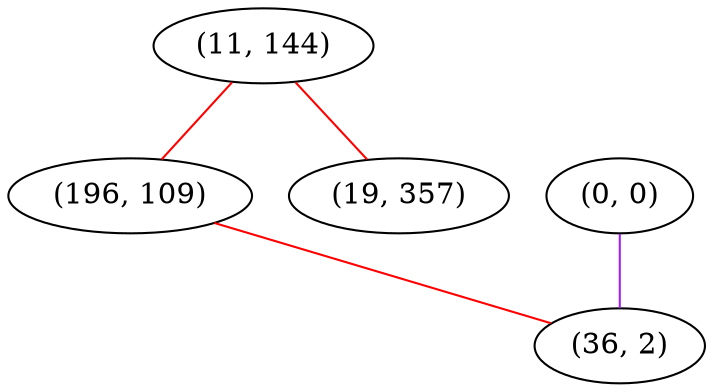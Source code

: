 graph "" {
"(11, 144)";
"(196, 109)";
"(0, 0)";
"(36, 2)";
"(19, 357)";
"(11, 144)" -- "(196, 109)"  [color=red, key=0, weight=1];
"(11, 144)" -- "(19, 357)"  [color=red, key=0, weight=1];
"(196, 109)" -- "(36, 2)"  [color=red, key=0, weight=1];
"(0, 0)" -- "(36, 2)"  [color=purple, key=0, weight=4];
}
